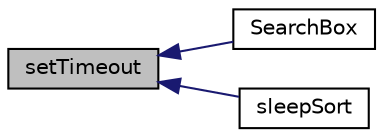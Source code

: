 digraph "setTimeout"
{
  edge [fontname="Helvetica",fontsize="10",labelfontname="Helvetica",labelfontsize="10"];
  node [fontname="Helvetica",fontsize="10",shape=record];
  rankdir="LR";
  Node1 [label="setTimeout",height=0.2,width=0.4,color="black", fillcolor="grey75", style="filled", fontcolor="black"];
  Node1 -> Node2 [dir="back",color="midnightblue",fontsize="10",style="solid",fontname="Helvetica"];
  Node2 [label="SearchBox",height=0.2,width=0.4,color="black", fillcolor="white", style="filled",URL="$_listen_app_2html_2search_2search_8js.html#a52066106482f8136aa9e0ec859e8188f"];
  Node1 -> Node3 [dir="back",color="midnightblue",fontsize="10",style="solid",fontname="Helvetica"];
  Node3 [label="sleepSort",height=0.2,width=0.4,color="black", fillcolor="white", style="filled",URL="$sleepsort_8js.html#a69b53a4a77d80951d0de79e622c87963"];
}
